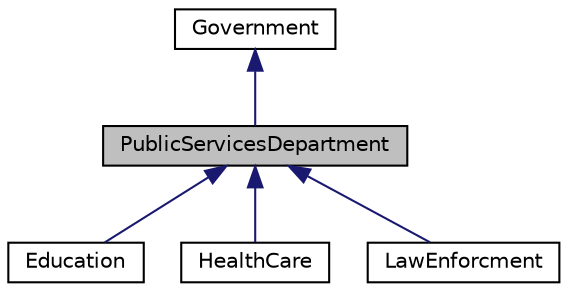 digraph "PublicServicesDepartment"
{
 // LATEX_PDF_SIZE
  edge [fontname="Helvetica",fontsize="10",labelfontname="Helvetica",labelfontsize="10"];
  node [fontname="Helvetica",fontsize="10",shape=record];
  Node1 [label="PublicServicesDepartment",height=0.2,width=0.4,color="black", fillcolor="grey75", style="filled", fontcolor="black",tooltip="Represents the public services department responsible for managing community services and infrastruct..."];
  Node2 -> Node1 [dir="back",color="midnightblue",fontsize="10",style="solid"];
  Node2 [label="Government",height=0.2,width=0.4,color="black", fillcolor="white", style="filled",URL="$classGovernment.html",tooltip="The Government class manages the city's administration, including policies, tax rates,..."];
  Node1 -> Node3 [dir="back",color="midnightblue",fontsize="10",style="solid"];
  Node3 [label="Education",height=0.2,width=0.4,color="black", fillcolor="white", style="filled",URL="$classEducation.html",tooltip="The Education class represents the education services department within a city, inheriting from the P..."];
  Node1 -> Node4 [dir="back",color="midnightblue",fontsize="10",style="solid"];
  Node4 [label="HealthCare",height=0.2,width=0.4,color="black", fillcolor="white", style="filled",URL="$classHealthCare.html",tooltip="The HealthCare class represents the healthcare services department in a city."];
  Node1 -> Node5 [dir="back",color="midnightblue",fontsize="10",style="solid"];
  Node5 [label="LawEnforcment",height=0.2,width=0.4,color="black", fillcolor="white", style="filled",URL="$classLawEnforcment.html",tooltip=" "];
}
